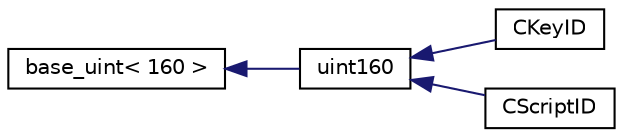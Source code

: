 digraph "Graphical Class Hierarchy"
{
 // LATEX_PDF_SIZE
  edge [fontname="Helvetica",fontsize="10",labelfontname="Helvetica",labelfontsize="10"];
  node [fontname="Helvetica",fontsize="10",shape=record];
  rankdir="LR";
  Node0 [label="base_uint\< 160 \>",height=0.2,width=0.4,color="black", fillcolor="white", style="filled",URL="$classbase__uint.html",tooltip=" "];
  Node0 -> Node1 [dir="back",color="midnightblue",fontsize="10",style="solid",fontname="Helvetica"];
  Node1 [label="uint160",height=0.2,width=0.4,color="black", fillcolor="white", style="filled",URL="$classuint160.html",tooltip=" "];
  Node1 -> Node2 [dir="back",color="midnightblue",fontsize="10",style="solid",fontname="Helvetica"];
  Node2 [label="CKeyID",height=0.2,width=0.4,color="black", fillcolor="white", style="filled",URL="$class_c_key_i_d.html",tooltip=" "];
  Node1 -> Node3 [dir="back",color="midnightblue",fontsize="10",style="solid",fontname="Helvetica"];
  Node3 [label="CScriptID",height=0.2,width=0.4,color="black", fillcolor="white", style="filled",URL="$class_c_script_i_d.html",tooltip=" "];
}
